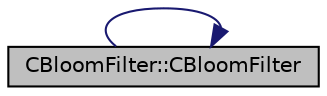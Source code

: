 digraph "CBloomFilter::CBloomFilter"
{
 // LATEX_PDF_SIZE
  edge [fontname="Helvetica",fontsize="10",labelfontname="Helvetica",labelfontsize="10"];
  node [fontname="Helvetica",fontsize="10",shape=record];
  rankdir="LR";
  Node0 [label="CBloomFilter::CBloomFilter",height=0.2,width=0.4,color="black", fillcolor="grey75", style="filled", fontcolor="black",tooltip=" "];
  Node0 -> Node0 [color="midnightblue",fontsize="10",style="solid",fontname="Helvetica"];
}
